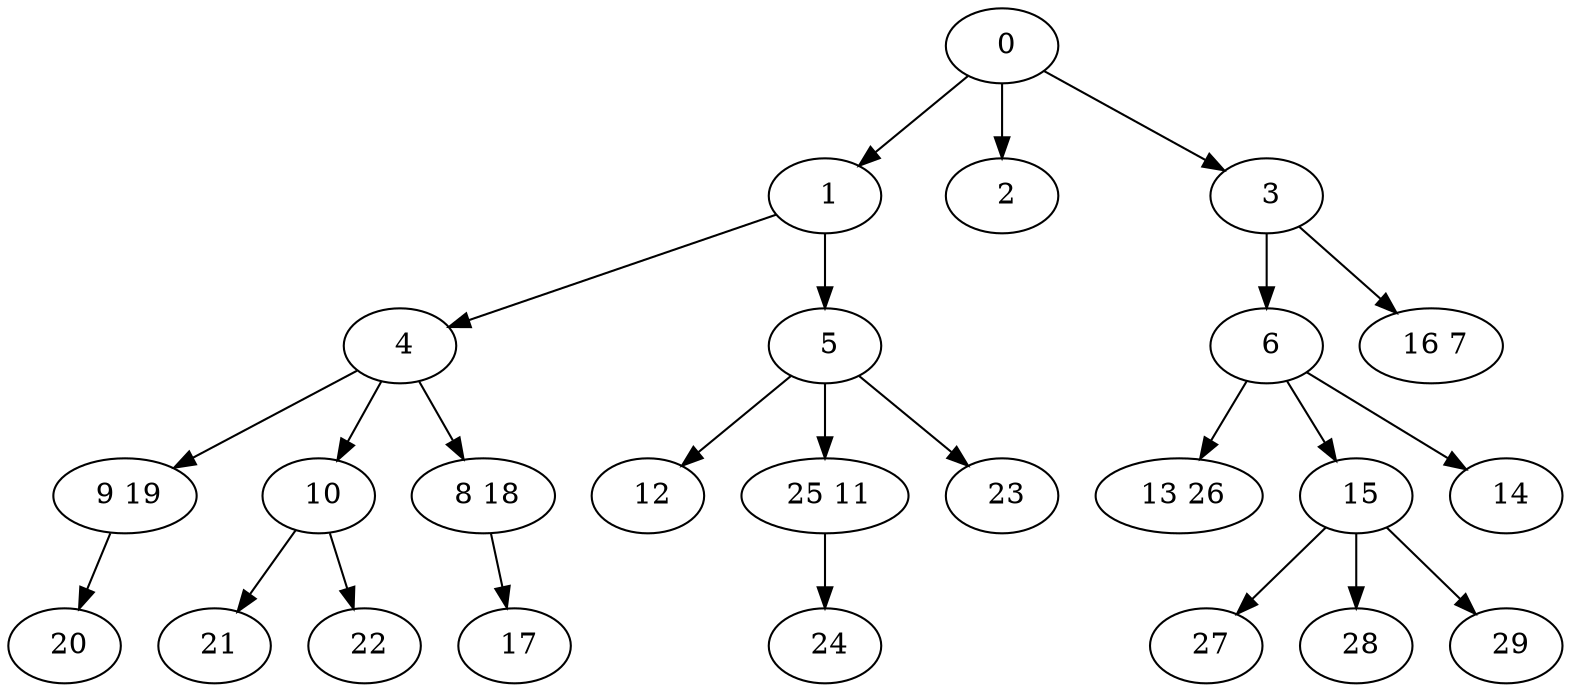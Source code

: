 digraph mytree {
" 0" -> " 1";
" 0" -> " 2";
" 0" -> " 3";
" 1" -> " 4";
" 1" -> " 5";
" 2";
" 3" -> " 6";
" 3" -> " 16 7";
" 4" -> " 9 19";
" 4" -> " 10";
" 4" -> " 8 18";
" 5" -> " 12";
" 5" -> " 25 11";
" 5" -> " 23";
" 6" -> " 13 26";
" 6" -> " 15";
" 6" -> " 14";
" 16 7";
" 9 19" -> " 20";
" 10" -> " 21";
" 10" -> " 22";
" 8 18" -> " 17";
" 12";
" 24";
" 25 11" -> " 24";
" 13 26";
" 15" -> " 27";
" 15" -> " 28";
" 15" -> " 29";
" 21";
" 22";
" 27";
" 28";
" 29";
" 20";
" 17";
" 23";
" 14";
}
